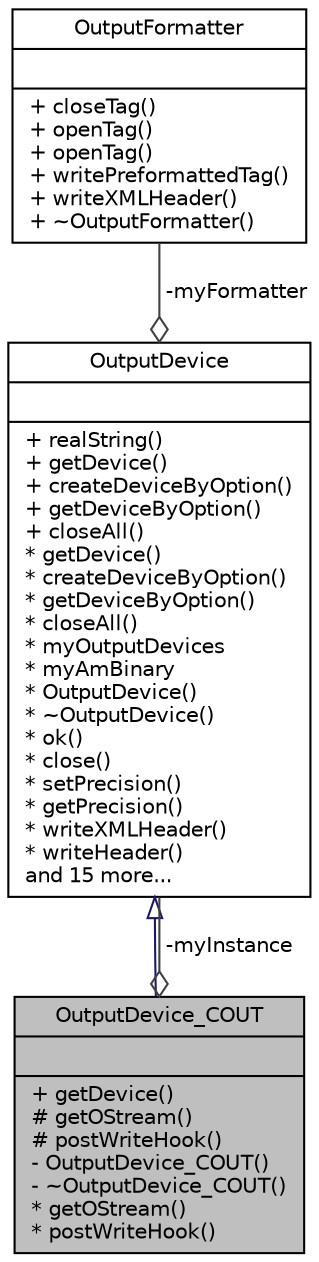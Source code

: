 digraph "OutputDevice_COUT"
{
  edge [fontname="Helvetica",fontsize="10",labelfontname="Helvetica",labelfontsize="10"];
  node [fontname="Helvetica",fontsize="10",shape=record];
  Node2 [label="{OutputDevice_COUT\n||+ getDevice()\l# getOStream()\l# postWriteHook()\l- OutputDevice_COUT()\l- ~OutputDevice_COUT()\l* getOStream()\l* postWriteHook()\l}",height=0.2,width=0.4,color="black", fillcolor="grey75", style="filled", fontcolor="black"];
  Node3 -> Node2 [dir="back",color="midnightblue",fontsize="10",style="solid",arrowtail="onormal",fontname="Helvetica"];
  Node3 [label="{OutputDevice\n||+ realString()\l+ getDevice()\l+ createDeviceByOption()\l+ getDeviceByOption()\l+ closeAll()\l* getDevice()\l* createDeviceByOption()\l* getDeviceByOption()\l* closeAll()\l* myOutputDevices\l* myAmBinary\l* OutputDevice()\l* ~OutputDevice()\l* ok()\l* close()\l* setPrecision()\l* getPrecision()\l* writeXMLHeader()\l* writeHeader()\land 15 more...\l}",height=0.2,width=0.4,color="black", fillcolor="white", style="filled",URL="$de/da0/class_output_device.html",tooltip="Static storage of an output device and its base (abstract) implementation. "];
  Node4 -> Node3 [color="grey25",fontsize="10",style="solid",label=" -myFormatter" ,arrowhead="odiamond",fontname="Helvetica"];
  Node4 [label="{OutputFormatter\n||+ closeTag()\l+ openTag()\l+ openTag()\l+ writePreformattedTag()\l+ writeXMLHeader()\l+ ~OutputFormatter()\l}",height=0.2,width=0.4,color="black", fillcolor="white", style="filled",URL="$d9/d84/class_output_formatter.html",tooltip="Abstract base class for output formatters. "];
  Node3 -> Node2 [color="grey25",fontsize="10",style="solid",label=" -myInstance" ,arrowhead="odiamond",fontname="Helvetica"];
}
